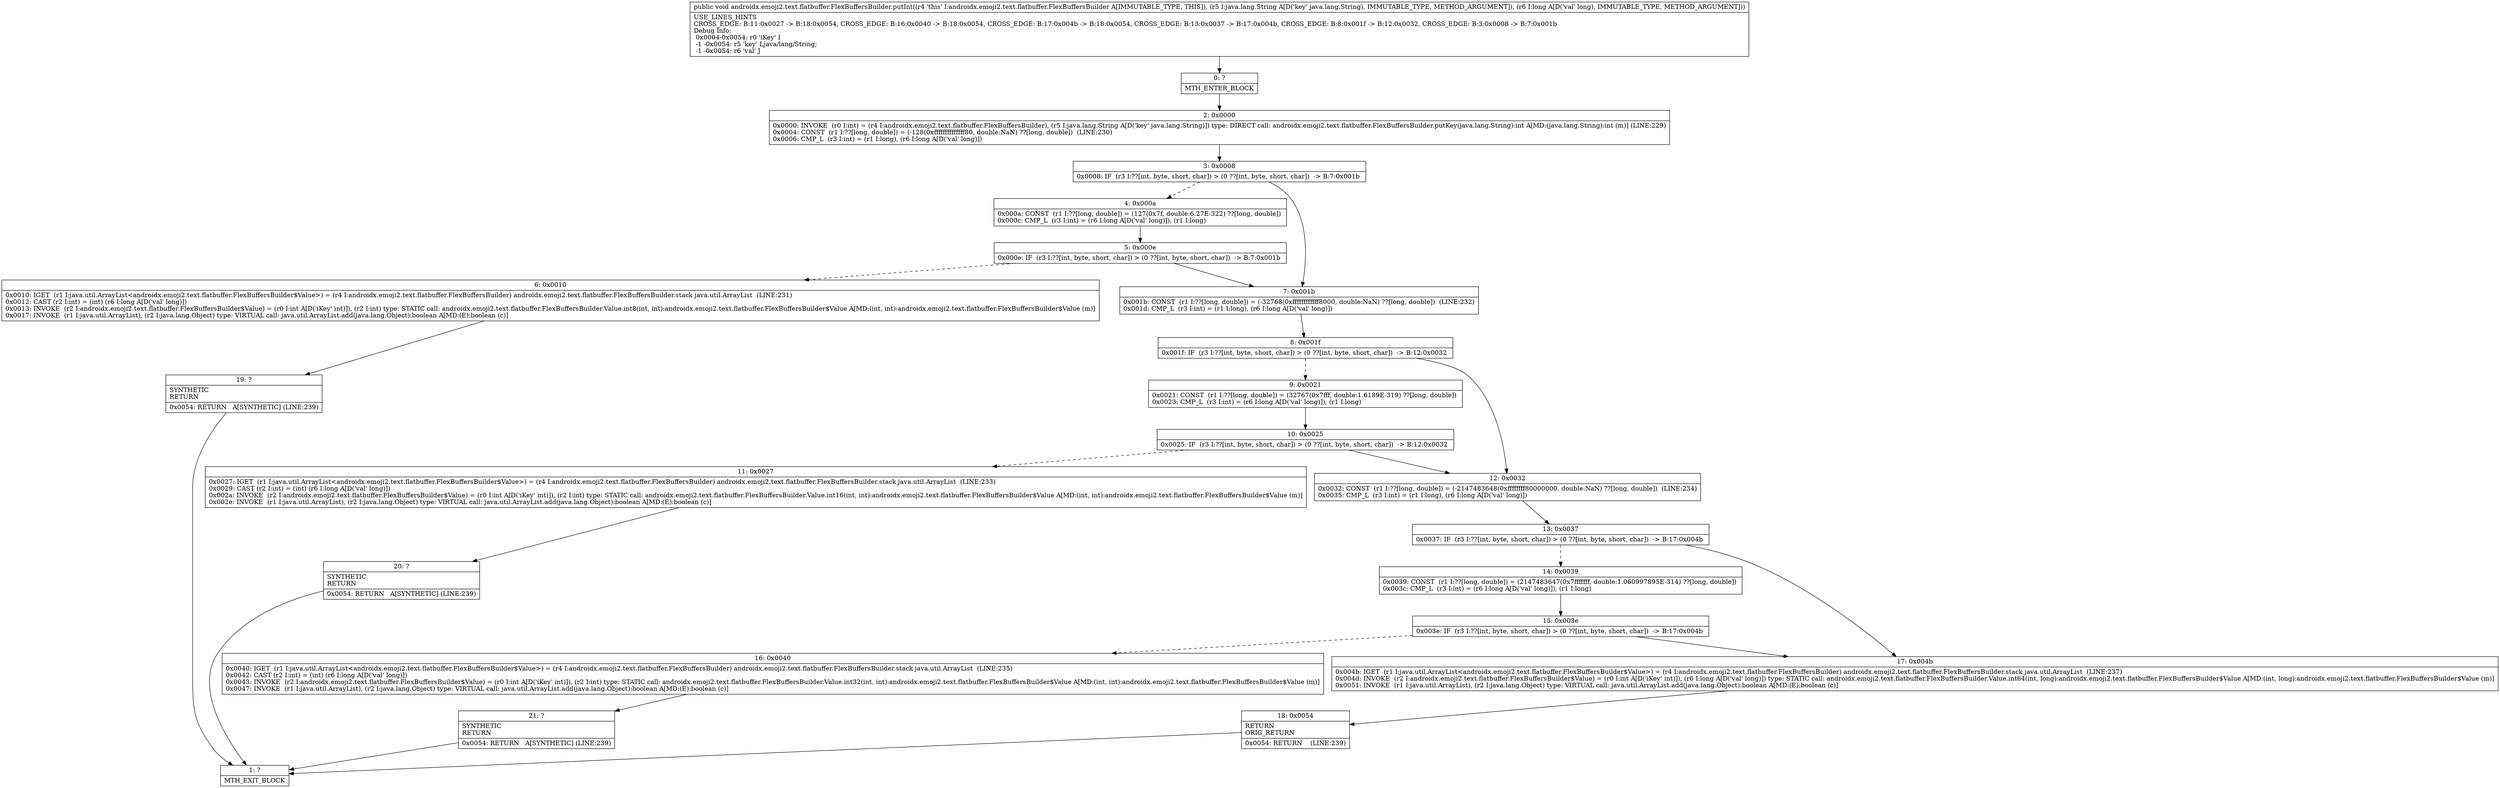 digraph "CFG forandroidx.emoji2.text.flatbuffer.FlexBuffersBuilder.putInt(Ljava\/lang\/String;J)V" {
Node_0 [shape=record,label="{0\:\ ?|MTH_ENTER_BLOCK\l}"];
Node_2 [shape=record,label="{2\:\ 0x0000|0x0000: INVOKE  (r0 I:int) = (r4 I:androidx.emoji2.text.flatbuffer.FlexBuffersBuilder), (r5 I:java.lang.String A[D('key' java.lang.String)]) type: DIRECT call: androidx.emoji2.text.flatbuffer.FlexBuffersBuilder.putKey(java.lang.String):int A[MD:(java.lang.String):int (m)] (LINE:229)\l0x0004: CONST  (r1 I:??[long, double]) = (\-128(0xffffffffffffff80, double:NaN) ??[long, double])  (LINE:230)\l0x0006: CMP_L  (r3 I:int) = (r1 I:long), (r6 I:long A[D('val' long)]) \l}"];
Node_3 [shape=record,label="{3\:\ 0x0008|0x0008: IF  (r3 I:??[int, byte, short, char]) \> (0 ??[int, byte, short, char])  \-\> B:7:0x001b \l}"];
Node_4 [shape=record,label="{4\:\ 0x000a|0x000a: CONST  (r1 I:??[long, double]) = (127(0x7f, double:6.27E\-322) ??[long, double]) \l0x000c: CMP_L  (r3 I:int) = (r6 I:long A[D('val' long)]), (r1 I:long) \l}"];
Node_5 [shape=record,label="{5\:\ 0x000e|0x000e: IF  (r3 I:??[int, byte, short, char]) \> (0 ??[int, byte, short, char])  \-\> B:7:0x001b \l}"];
Node_6 [shape=record,label="{6\:\ 0x0010|0x0010: IGET  (r1 I:java.util.ArrayList\<androidx.emoji2.text.flatbuffer.FlexBuffersBuilder$Value\>) = (r4 I:androidx.emoji2.text.flatbuffer.FlexBuffersBuilder) androidx.emoji2.text.flatbuffer.FlexBuffersBuilder.stack java.util.ArrayList  (LINE:231)\l0x0012: CAST (r2 I:int) = (int) (r6 I:long A[D('val' long)]) \l0x0013: INVOKE  (r2 I:androidx.emoji2.text.flatbuffer.FlexBuffersBuilder$Value) = (r0 I:int A[D('iKey' int)]), (r2 I:int) type: STATIC call: androidx.emoji2.text.flatbuffer.FlexBuffersBuilder.Value.int8(int, int):androidx.emoji2.text.flatbuffer.FlexBuffersBuilder$Value A[MD:(int, int):androidx.emoji2.text.flatbuffer.FlexBuffersBuilder$Value (m)]\l0x0017: INVOKE  (r1 I:java.util.ArrayList), (r2 I:java.lang.Object) type: VIRTUAL call: java.util.ArrayList.add(java.lang.Object):boolean A[MD:(E):boolean (c)]\l}"];
Node_19 [shape=record,label="{19\:\ ?|SYNTHETIC\lRETURN\l|0x0054: RETURN   A[SYNTHETIC] (LINE:239)\l}"];
Node_1 [shape=record,label="{1\:\ ?|MTH_EXIT_BLOCK\l}"];
Node_7 [shape=record,label="{7\:\ 0x001b|0x001b: CONST  (r1 I:??[long, double]) = (\-32768(0xffffffffffff8000, double:NaN) ??[long, double])  (LINE:232)\l0x001d: CMP_L  (r3 I:int) = (r1 I:long), (r6 I:long A[D('val' long)]) \l}"];
Node_8 [shape=record,label="{8\:\ 0x001f|0x001f: IF  (r3 I:??[int, byte, short, char]) \> (0 ??[int, byte, short, char])  \-\> B:12:0x0032 \l}"];
Node_9 [shape=record,label="{9\:\ 0x0021|0x0021: CONST  (r1 I:??[long, double]) = (32767(0x7fff, double:1.6189E\-319) ??[long, double]) \l0x0023: CMP_L  (r3 I:int) = (r6 I:long A[D('val' long)]), (r1 I:long) \l}"];
Node_10 [shape=record,label="{10\:\ 0x0025|0x0025: IF  (r3 I:??[int, byte, short, char]) \> (0 ??[int, byte, short, char])  \-\> B:12:0x0032 \l}"];
Node_11 [shape=record,label="{11\:\ 0x0027|0x0027: IGET  (r1 I:java.util.ArrayList\<androidx.emoji2.text.flatbuffer.FlexBuffersBuilder$Value\>) = (r4 I:androidx.emoji2.text.flatbuffer.FlexBuffersBuilder) androidx.emoji2.text.flatbuffer.FlexBuffersBuilder.stack java.util.ArrayList  (LINE:233)\l0x0029: CAST (r2 I:int) = (int) (r6 I:long A[D('val' long)]) \l0x002a: INVOKE  (r2 I:androidx.emoji2.text.flatbuffer.FlexBuffersBuilder$Value) = (r0 I:int A[D('iKey' int)]), (r2 I:int) type: STATIC call: androidx.emoji2.text.flatbuffer.FlexBuffersBuilder.Value.int16(int, int):androidx.emoji2.text.flatbuffer.FlexBuffersBuilder$Value A[MD:(int, int):androidx.emoji2.text.flatbuffer.FlexBuffersBuilder$Value (m)]\l0x002e: INVOKE  (r1 I:java.util.ArrayList), (r2 I:java.lang.Object) type: VIRTUAL call: java.util.ArrayList.add(java.lang.Object):boolean A[MD:(E):boolean (c)]\l}"];
Node_20 [shape=record,label="{20\:\ ?|SYNTHETIC\lRETURN\l|0x0054: RETURN   A[SYNTHETIC] (LINE:239)\l}"];
Node_12 [shape=record,label="{12\:\ 0x0032|0x0032: CONST  (r1 I:??[long, double]) = (\-2147483648(0xffffffff80000000, double:NaN) ??[long, double])  (LINE:234)\l0x0035: CMP_L  (r3 I:int) = (r1 I:long), (r6 I:long A[D('val' long)]) \l}"];
Node_13 [shape=record,label="{13\:\ 0x0037|0x0037: IF  (r3 I:??[int, byte, short, char]) \> (0 ??[int, byte, short, char])  \-\> B:17:0x004b \l}"];
Node_14 [shape=record,label="{14\:\ 0x0039|0x0039: CONST  (r1 I:??[long, double]) = (2147483647(0x7fffffff, double:1.060997895E\-314) ??[long, double]) \l0x003c: CMP_L  (r3 I:int) = (r6 I:long A[D('val' long)]), (r1 I:long) \l}"];
Node_15 [shape=record,label="{15\:\ 0x003e|0x003e: IF  (r3 I:??[int, byte, short, char]) \> (0 ??[int, byte, short, char])  \-\> B:17:0x004b \l}"];
Node_16 [shape=record,label="{16\:\ 0x0040|0x0040: IGET  (r1 I:java.util.ArrayList\<androidx.emoji2.text.flatbuffer.FlexBuffersBuilder$Value\>) = (r4 I:androidx.emoji2.text.flatbuffer.FlexBuffersBuilder) androidx.emoji2.text.flatbuffer.FlexBuffersBuilder.stack java.util.ArrayList  (LINE:235)\l0x0042: CAST (r2 I:int) = (int) (r6 I:long A[D('val' long)]) \l0x0043: INVOKE  (r2 I:androidx.emoji2.text.flatbuffer.FlexBuffersBuilder$Value) = (r0 I:int A[D('iKey' int)]), (r2 I:int) type: STATIC call: androidx.emoji2.text.flatbuffer.FlexBuffersBuilder.Value.int32(int, int):androidx.emoji2.text.flatbuffer.FlexBuffersBuilder$Value A[MD:(int, int):androidx.emoji2.text.flatbuffer.FlexBuffersBuilder$Value (m)]\l0x0047: INVOKE  (r1 I:java.util.ArrayList), (r2 I:java.lang.Object) type: VIRTUAL call: java.util.ArrayList.add(java.lang.Object):boolean A[MD:(E):boolean (c)]\l}"];
Node_21 [shape=record,label="{21\:\ ?|SYNTHETIC\lRETURN\l|0x0054: RETURN   A[SYNTHETIC] (LINE:239)\l}"];
Node_17 [shape=record,label="{17\:\ 0x004b|0x004b: IGET  (r1 I:java.util.ArrayList\<androidx.emoji2.text.flatbuffer.FlexBuffersBuilder$Value\>) = (r4 I:androidx.emoji2.text.flatbuffer.FlexBuffersBuilder) androidx.emoji2.text.flatbuffer.FlexBuffersBuilder.stack java.util.ArrayList  (LINE:237)\l0x004d: INVOKE  (r2 I:androidx.emoji2.text.flatbuffer.FlexBuffersBuilder$Value) = (r0 I:int A[D('iKey' int)]), (r6 I:long A[D('val' long)]) type: STATIC call: androidx.emoji2.text.flatbuffer.FlexBuffersBuilder.Value.int64(int, long):androidx.emoji2.text.flatbuffer.FlexBuffersBuilder$Value A[MD:(int, long):androidx.emoji2.text.flatbuffer.FlexBuffersBuilder$Value (m)]\l0x0051: INVOKE  (r1 I:java.util.ArrayList), (r2 I:java.lang.Object) type: VIRTUAL call: java.util.ArrayList.add(java.lang.Object):boolean A[MD:(E):boolean (c)]\l}"];
Node_18 [shape=record,label="{18\:\ 0x0054|RETURN\lORIG_RETURN\l|0x0054: RETURN    (LINE:239)\l}"];
MethodNode[shape=record,label="{public void androidx.emoji2.text.flatbuffer.FlexBuffersBuilder.putInt((r4 'this' I:androidx.emoji2.text.flatbuffer.FlexBuffersBuilder A[IMMUTABLE_TYPE, THIS]), (r5 I:java.lang.String A[D('key' java.lang.String), IMMUTABLE_TYPE, METHOD_ARGUMENT]), (r6 I:long A[D('val' long), IMMUTABLE_TYPE, METHOD_ARGUMENT]))  | USE_LINES_HINTS\lCROSS_EDGE: B:11:0x0027 \-\> B:18:0x0054, CROSS_EDGE: B:16:0x0040 \-\> B:18:0x0054, CROSS_EDGE: B:17:0x004b \-\> B:18:0x0054, CROSS_EDGE: B:13:0x0037 \-\> B:17:0x004b, CROSS_EDGE: B:8:0x001f \-\> B:12:0x0032, CROSS_EDGE: B:3:0x0008 \-\> B:7:0x001b\lDebug Info:\l  0x0004\-0x0054: r0 'iKey' I\l  \-1 \-0x0054: r5 'key' Ljava\/lang\/String;\l  \-1 \-0x0054: r6 'val' J\l}"];
MethodNode -> Node_0;Node_0 -> Node_2;
Node_2 -> Node_3;
Node_3 -> Node_4[style=dashed];
Node_3 -> Node_7;
Node_4 -> Node_5;
Node_5 -> Node_6[style=dashed];
Node_5 -> Node_7;
Node_6 -> Node_19;
Node_19 -> Node_1;
Node_7 -> Node_8;
Node_8 -> Node_9[style=dashed];
Node_8 -> Node_12;
Node_9 -> Node_10;
Node_10 -> Node_11[style=dashed];
Node_10 -> Node_12;
Node_11 -> Node_20;
Node_20 -> Node_1;
Node_12 -> Node_13;
Node_13 -> Node_14[style=dashed];
Node_13 -> Node_17;
Node_14 -> Node_15;
Node_15 -> Node_16[style=dashed];
Node_15 -> Node_17;
Node_16 -> Node_21;
Node_21 -> Node_1;
Node_17 -> Node_18;
Node_18 -> Node_1;
}

